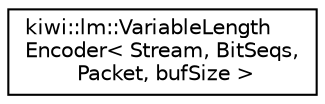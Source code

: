 digraph "Graphical Class Hierarchy"
{
 // LATEX_PDF_SIZE
  edge [fontname="Helvetica",fontsize="10",labelfontname="Helvetica",labelfontsize="10"];
  node [fontname="Helvetica",fontsize="10",shape=record];
  rankdir="LR";
  Node0 [label="kiwi::lm::VariableLength\lEncoder\< Stream, BitSeqs,\l Packet, bufSize \>",height=0.2,width=0.4,color="black", fillcolor="white", style="filled",URL="$classkiwi_1_1lm_1_1VariableLengthEncoder.html",tooltip=" "];
}
